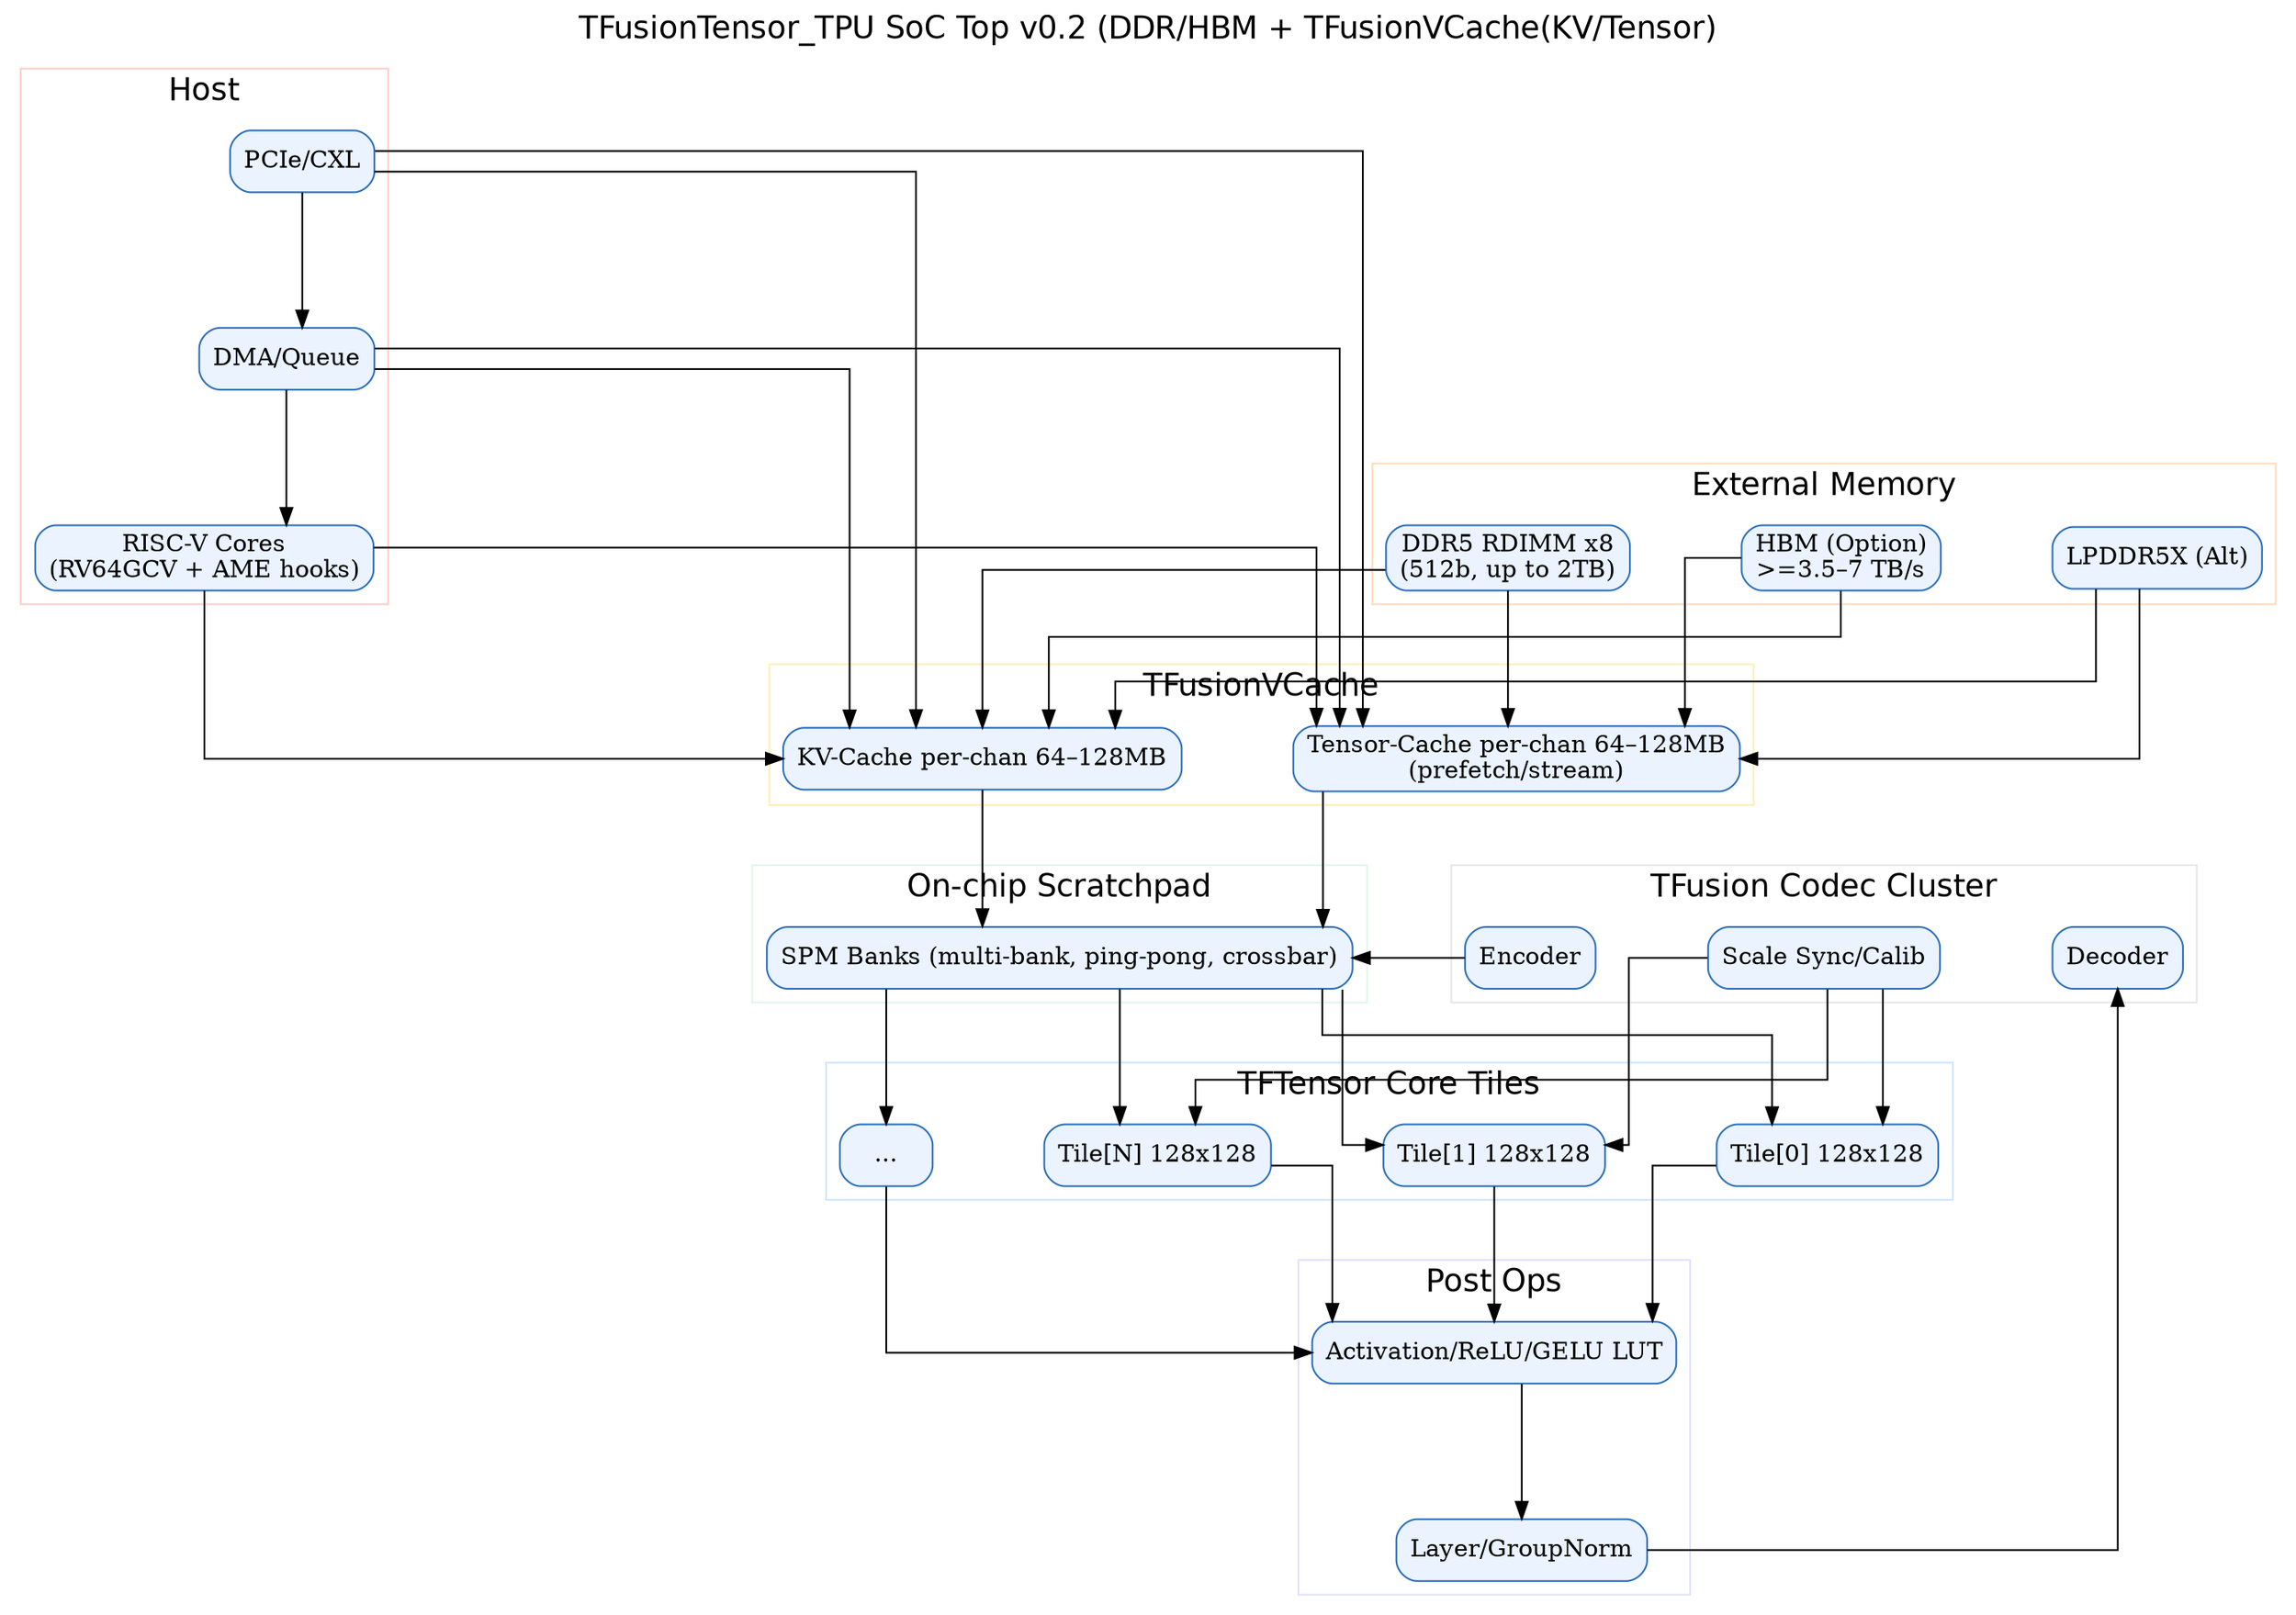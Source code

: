 digraph TFusionTensor_TPU_TOP_V02 {
  label="TFusionTensor_TPU SoC Top v0.2 (DDR/HBM + TFusionVCache(KV/Tensor)"; labelloc="t"; fontsize=18;
  rankdir=TB; splines=ortho; nodesep=0.9; ranksep=1.1; fontname="Helvetica";
  node[shape=box,style="rounded,filled",fillcolor="#EAF3FF",color="#2C6EBB"];

  subgraph cluster_host { label="Host"; color="#FFCCCC";
    pcie[label="PCIe/CXL"]; dma[label="DMA/Queue"]; rv[label="RISC-V Cores\n(RV64GCV + AME hooks)"];
    pcie -> dma -> rv;
  }

  subgraph cluster_mem { label="External Memory"; color="#FFDAB9";
    ddr[label="DDR5 RDIMM x8\n(512b, up to 2TB)"];
    lpddr[label="LPDDR5X (Alt)"];
    hbm[label="HBM (Option)\n>=3.5–7 TB/s"];
  }

  subgraph cluster_cache { label="TFusionVCache"; color="#FFF0B3";
    kv[label="KV-Cache per-chan 64–128MB"];
    tcache[label="Tensor-Cache per-chan 64–128MB\n(prefetch/stream)"];
  }

  subgraph cluster_spm { label="On-chip Scratchpad"; color="#DFF7E7";
    spm[label="SPM Banks (multi-bank, ping-pong, crossbar)"];
  }

  subgraph cluster_codec { label="TFusion Codec Cluster"; color="#E6E6E6";
    enc[label="Encoder"]; dec[label="Decoder"]; scale[label="Scale Sync/Calib"];
  }

  subgraph cluster_tiles { label="TFTensor Core Tiles"; color="#CCE5FF";
    tile0[label="Tile[0] 128x128"]; tile1[label="Tile[1] 128x128"]; dots[label="..."]; 
    tileN[label="Tile[N] 128x128"];
  }

  subgraph cluster_post { label="Post Ops"; color="#E0E0FF";
    act[label="Activation/ReLU/GELU LUT"]; norm[label="Layer/GroupNorm"];
  }

  {pcie dma rv} -> {kv tcache} -> spm;
  {ddr lpddr hbm} -> {kv tcache};
  enc -> spm; scale -> {tile0 tile1 tileN};
  spm -> {tile0 tile1 dots tileN} -> act -> norm -> dec;
}
